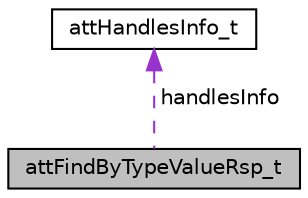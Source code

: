 digraph "attFindByTypeValueRsp_t"
{
  edge [fontname="Helvetica",fontsize="10",labelfontname="Helvetica",labelfontsize="10"];
  node [fontname="Helvetica",fontsize="10",shape=record];
  Node1 [label="attFindByTypeValueRsp_t",height=0.2,width=0.4,color="black", fillcolor="grey75", style="filled" fontcolor="black"];
  Node2 -> Node1 [dir="back",color="darkorchid3",fontsize="10",style="dashed",label=" handlesInfo" ,fontname="Helvetica"];
  Node2 [label="attHandlesInfo_t",height=0.2,width=0.4,color="black", fillcolor="white", style="filled",URL="$structatt_handles_info__t.html"];
}
